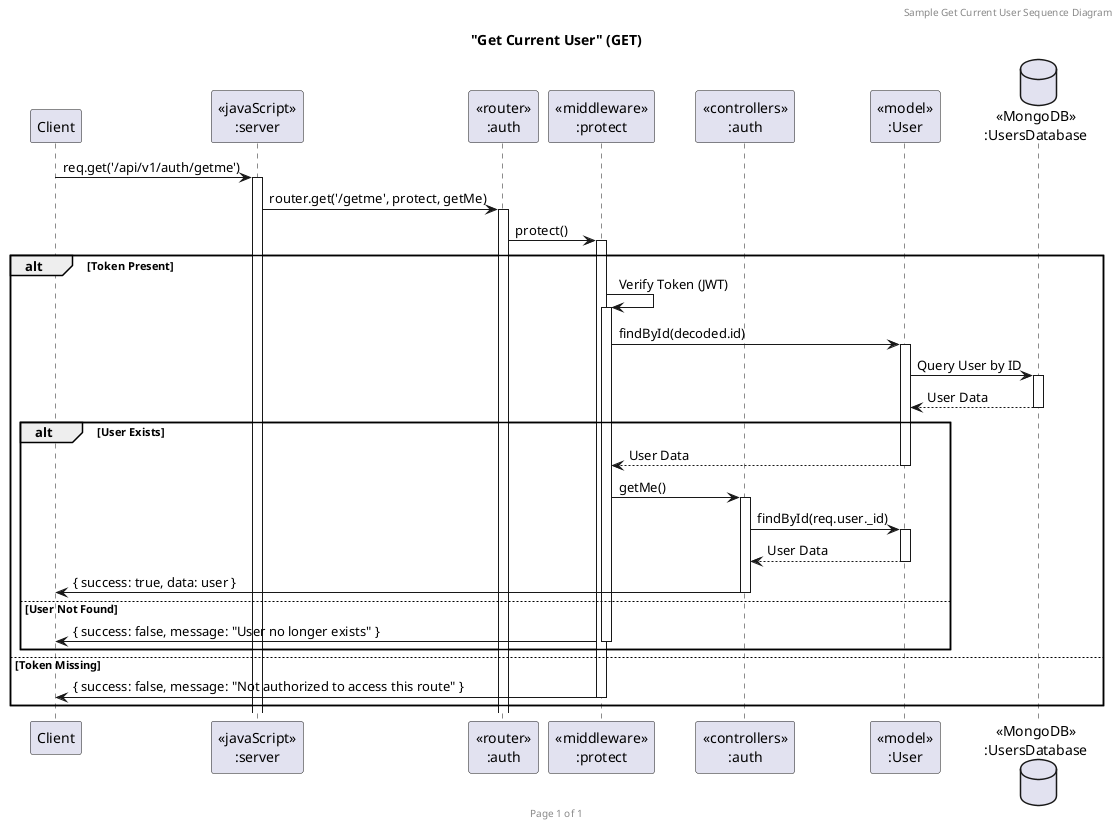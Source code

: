 @startuml Get Current User (GET)

header Sample Get Current User Sequence Diagram
footer Page %page% of %lastpage%
title "Get Current User" (GET)

participant "Client" as client
participant "<<javaScript>>\n:server" as server
participant "<<router>>\n:auth" as routerAuth
participant "<<middleware>>\n:protect" as middlewareProtect
participant "<<controllers>>\n:auth" as controllersAuth
participant "<<model>>\n:User" as modelUser
database "<<MongoDB>>\n:UsersDatabase" as UsersDatabase

client->server ++: req.get('/api/v1/auth/getme')
server->routerAuth ++: router.get('/getme', protect, getMe)
routerAuth -> middlewareProtect ++: protect()

alt Token Present
  middlewareProtect->middlewareProtect ++: Verify Token (JWT)
  middlewareProtect->modelUser ++: findById(decoded.id)
  modelUser -> UsersDatabase ++: Query User by ID
  UsersDatabase --> modelUser --: User Data
  
  alt User Exists
    modelUser --> middlewareProtect --: User Data
    middlewareProtect->controllersAuth ++: getMe()
    controllersAuth->modelUser ++: findById(req.user._id)
    modelUser --> controllersAuth --: User Data
    controllersAuth->client --: { success: true, data: user }
  else User Not Found
    middlewareProtect->client --: { success: false, message: "User no longer exists" }
  end alt

else Token Missing
  middlewareProtect->client --: { success: false, message: "Not authorized to access this route" }
end alt

@enduml

